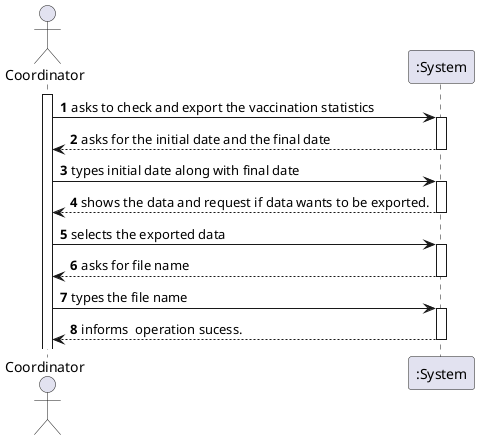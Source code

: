 @startuml
'https://plantuml.com/sequence-diagram

autonumber

actor Coordinator as coordinator

activate coordinator
coordinator -> ":System" : asks to check and export the vaccination statistics
activate ":System"
":System" --> coordinator: asks for the initial date and the final date
deactivate ":System"
coordinator -> ":System" : types initial date along with final date
activate ":System"
":System" --> "coordinator" : shows the data and request if data wants to be exported.
deactivate ":System"
coordinator -> ":System" : selects the exported data
activate ":System"
":System" --> coordinator: asks for file name
deactivate ":System"
coordinator -> ":System" : types the file name
activate ":System"
":System" --> coordinator: informs  operation sucess.
deactivate ":System"

@enduml